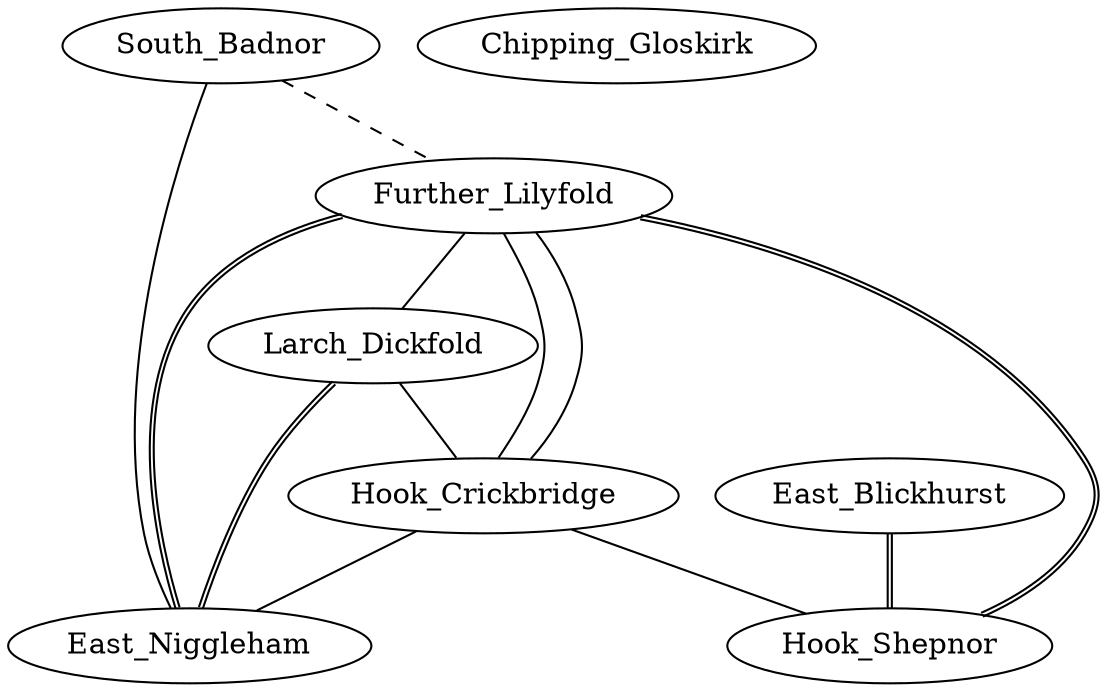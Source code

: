 graph Towns {
	Further_Lilyfold
	Hook_Crickbridge
	Hook_Shepnor
	East_Niggleham
	South_Badnor
	Larch_Dickfold
	East_Blickhurst
	Chipping_Gloskirk

	Further_Lilyfold -- Hook_Crickbridge
	Hook_Crickbridge -- Hook_Shepnor
	Hook_Crickbridge -- Further_Lilyfold
	Hook_Crickbridge -- East_Niggleham
	Hook_Shepnor -- Further_Lilyfold [color="black:black"]
	Further_Lilyfold -- East_Niggleham [color="black:black"]
	South_Badnor -- East_Niggleham
	Further_Lilyfold -- Larch_Dickfold
	Larch_Dickfold -- Hook_Crickbridge
	Larch_Dickfold -- East_Niggleham [color="black:black"]
	East_Blickhurst -- Hook_Shepnor [color="black:black"]
	South_Badnor -- Further_Lilyfold [style="dashed"]
}